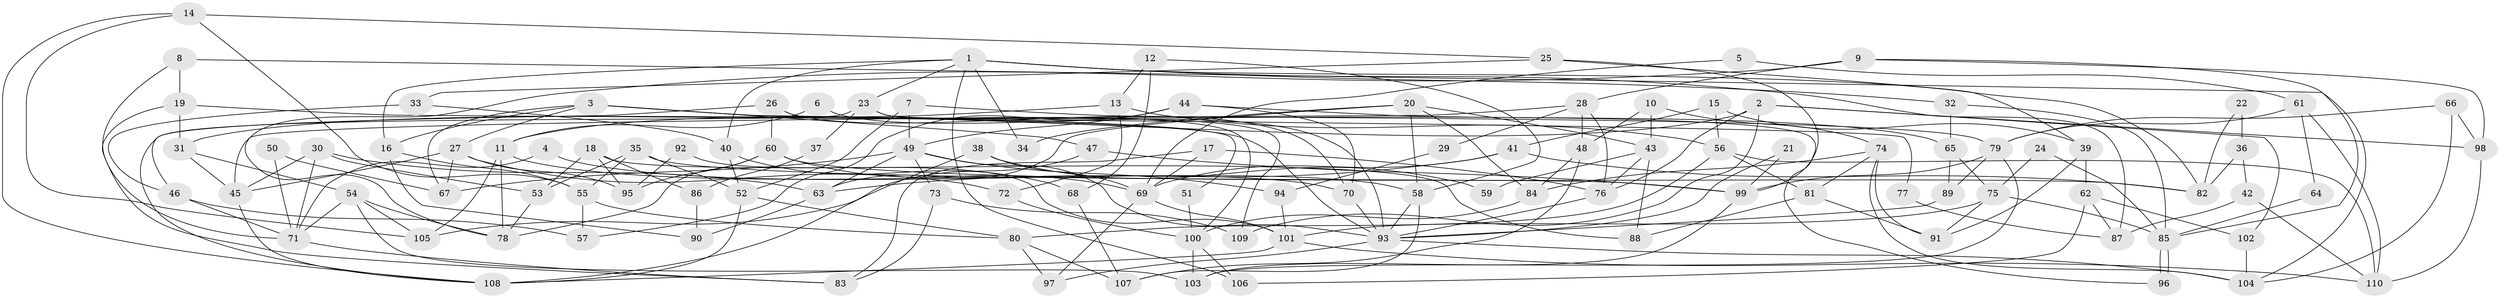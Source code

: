 // Generated by graph-tools (version 1.1) at 2025/26/03/09/25 03:26:12]
// undirected, 110 vertices, 220 edges
graph export_dot {
graph [start="1"]
  node [color=gray90,style=filled];
  1;
  2;
  3;
  4;
  5;
  6;
  7;
  8;
  9;
  10;
  11;
  12;
  13;
  14;
  15;
  16;
  17;
  18;
  19;
  20;
  21;
  22;
  23;
  24;
  25;
  26;
  27;
  28;
  29;
  30;
  31;
  32;
  33;
  34;
  35;
  36;
  37;
  38;
  39;
  40;
  41;
  42;
  43;
  44;
  45;
  46;
  47;
  48;
  49;
  50;
  51;
  52;
  53;
  54;
  55;
  56;
  57;
  58;
  59;
  60;
  61;
  62;
  63;
  64;
  65;
  66;
  67;
  68;
  69;
  70;
  71;
  72;
  73;
  74;
  75;
  76;
  77;
  78;
  79;
  80;
  81;
  82;
  83;
  84;
  85;
  86;
  87;
  88;
  89;
  90;
  91;
  92;
  93;
  94;
  95;
  96;
  97;
  98;
  99;
  100;
  101;
  102;
  103;
  104;
  105;
  106;
  107;
  108;
  109;
  110;
  1 -- 23;
  1 -- 32;
  1 -- 16;
  1 -- 34;
  1 -- 40;
  1 -- 82;
  1 -- 87;
  1 -- 106;
  2 -- 102;
  2 -- 11;
  2 -- 76;
  2 -- 98;
  2 -- 109;
  3 -- 16;
  3 -- 27;
  3 -- 47;
  3 -- 51;
  3 -- 67;
  3 -- 93;
  4 -- 58;
  4 -- 71;
  5 -- 69;
  5 -- 61;
  6 -- 11;
  6 -- 93;
  7 -- 52;
  7 -- 79;
  7 -- 49;
  8 -- 104;
  8 -- 19;
  8 -- 71;
  9 -- 28;
  9 -- 98;
  9 -- 78;
  9 -- 85;
  10 -- 43;
  10 -- 48;
  10 -- 74;
  11 -- 70;
  11 -- 105;
  11 -- 78;
  12 -- 13;
  12 -- 58;
  12 -- 68;
  13 -- 72;
  13 -- 56;
  13 -- 31;
  14 -- 105;
  14 -- 108;
  14 -- 25;
  14 -- 55;
  15 -- 41;
  15 -- 39;
  15 -- 56;
  16 -- 55;
  16 -- 90;
  17 -- 69;
  17 -- 76;
  17 -- 83;
  18 -- 53;
  18 -- 88;
  18 -- 86;
  18 -- 95;
  19 -- 83;
  19 -- 31;
  19 -- 77;
  20 -- 63;
  20 -- 84;
  20 -- 34;
  20 -- 43;
  20 -- 58;
  21 -- 99;
  21 -- 93;
  22 -- 36;
  22 -- 82;
  23 -- 108;
  23 -- 109;
  23 -- 37;
  23 -- 96;
  24 -- 75;
  24 -- 85;
  25 -- 33;
  25 -- 39;
  25 -- 99;
  26 -- 60;
  26 -- 46;
  26 -- 70;
  26 -- 100;
  27 -- 67;
  27 -- 45;
  27 -- 72;
  27 -- 95;
  28 -- 76;
  28 -- 45;
  28 -- 29;
  28 -- 48;
  29 -- 94;
  30 -- 71;
  30 -- 53;
  30 -- 45;
  30 -- 63;
  31 -- 54;
  31 -- 45;
  32 -- 65;
  32 -- 85;
  33 -- 40;
  33 -- 46;
  35 -- 99;
  35 -- 55;
  35 -- 52;
  35 -- 53;
  36 -- 82;
  36 -- 42;
  37 -- 86;
  38 -- 69;
  38 -- 108;
  38 -- 59;
  39 -- 91;
  39 -- 62;
  40 -- 68;
  40 -- 52;
  41 -- 82;
  41 -- 63;
  41 -- 69;
  42 -- 110;
  42 -- 87;
  43 -- 76;
  43 -- 59;
  43 -- 88;
  44 -- 70;
  44 -- 65;
  44 -- 49;
  44 -- 57;
  45 -- 108;
  46 -- 57;
  46 -- 71;
  47 -- 99;
  47 -- 105;
  48 -- 107;
  48 -- 84;
  49 -- 63;
  49 -- 67;
  49 -- 73;
  49 -- 93;
  49 -- 94;
  50 -- 67;
  50 -- 71;
  51 -- 100;
  52 -- 80;
  52 -- 108;
  53 -- 78;
  54 -- 78;
  54 -- 103;
  54 -- 71;
  54 -- 105;
  55 -- 80;
  55 -- 57;
  56 -- 80;
  56 -- 81;
  56 -- 110;
  58 -- 93;
  58 -- 107;
  60 -- 95;
  60 -- 78;
  60 -- 69;
  60 -- 82;
  61 -- 110;
  61 -- 79;
  61 -- 64;
  62 -- 106;
  62 -- 87;
  62 -- 102;
  63 -- 90;
  64 -- 85;
  65 -- 75;
  65 -- 89;
  66 -- 104;
  66 -- 98;
  66 -- 79;
  68 -- 107;
  69 -- 97;
  69 -- 101;
  70 -- 93;
  71 -- 83;
  72 -- 100;
  73 -- 83;
  73 -- 109;
  74 -- 91;
  74 -- 81;
  74 -- 84;
  74 -- 104;
  75 -- 85;
  75 -- 101;
  75 -- 91;
  76 -- 93;
  77 -- 87;
  79 -- 103;
  79 -- 89;
  79 -- 99;
  80 -- 97;
  80 -- 107;
  81 -- 88;
  81 -- 91;
  84 -- 100;
  85 -- 96;
  85 -- 96;
  86 -- 90;
  89 -- 93;
  92 -- 101;
  92 -- 95;
  93 -- 97;
  93 -- 104;
  94 -- 101;
  98 -- 110;
  99 -- 103;
  100 -- 103;
  100 -- 106;
  101 -- 108;
  101 -- 110;
  102 -- 104;
}

